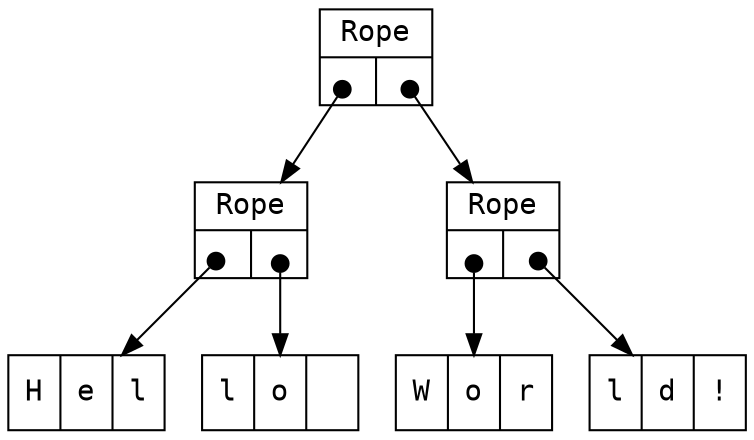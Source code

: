 digraph G{

	node [shape = record, fontname = "Courier"];
	edge [tailclip=false];


	node0 [ label = "H|e|l" ];
	node1 [ label = "l|o| "];
	node2 [ label = "W|o|r" ];
	node3 [ label = "l|d|!"];
	trope [label="{ Rope | {<left>|<right>} }"];
	lrope [label="{ Rope | {<left>|<right>} }"];
	rrope [label="{ Rope | {<left>|<right>} }"];
	trope:left:c -> lrope [arrowtail=dot, dir=both];
	trope:right:c -> rrope [arrowtail=dot, dir=both];
	lrope:left:c -> node0 [arrowtail=dot, dir=both];
	lrope:right:c -> node1 [arrowtail=dot, dir=both];
	rrope:left:c -> node2 [arrowtail=dot, dir=both];
	rrope:right:c -> node3 [arrowtail=dot, dir=both];
}

